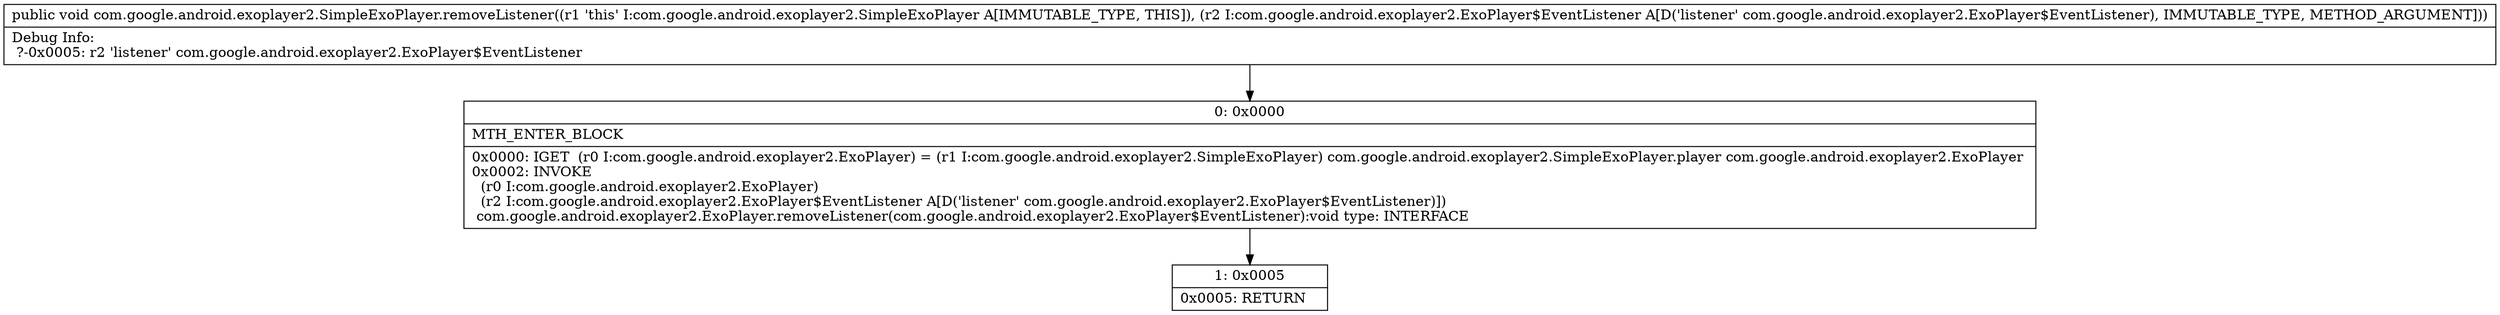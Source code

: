 digraph "CFG forcom.google.android.exoplayer2.SimpleExoPlayer.removeListener(Lcom\/google\/android\/exoplayer2\/ExoPlayer$EventListener;)V" {
Node_0 [shape=record,label="{0\:\ 0x0000|MTH_ENTER_BLOCK\l|0x0000: IGET  (r0 I:com.google.android.exoplayer2.ExoPlayer) = (r1 I:com.google.android.exoplayer2.SimpleExoPlayer) com.google.android.exoplayer2.SimpleExoPlayer.player com.google.android.exoplayer2.ExoPlayer \l0x0002: INVOKE  \l  (r0 I:com.google.android.exoplayer2.ExoPlayer)\l  (r2 I:com.google.android.exoplayer2.ExoPlayer$EventListener A[D('listener' com.google.android.exoplayer2.ExoPlayer$EventListener)])\l com.google.android.exoplayer2.ExoPlayer.removeListener(com.google.android.exoplayer2.ExoPlayer$EventListener):void type: INTERFACE \l}"];
Node_1 [shape=record,label="{1\:\ 0x0005|0x0005: RETURN   \l}"];
MethodNode[shape=record,label="{public void com.google.android.exoplayer2.SimpleExoPlayer.removeListener((r1 'this' I:com.google.android.exoplayer2.SimpleExoPlayer A[IMMUTABLE_TYPE, THIS]), (r2 I:com.google.android.exoplayer2.ExoPlayer$EventListener A[D('listener' com.google.android.exoplayer2.ExoPlayer$EventListener), IMMUTABLE_TYPE, METHOD_ARGUMENT]))  | Debug Info:\l  ?\-0x0005: r2 'listener' com.google.android.exoplayer2.ExoPlayer$EventListener\l}"];
MethodNode -> Node_0;
Node_0 -> Node_1;
}

